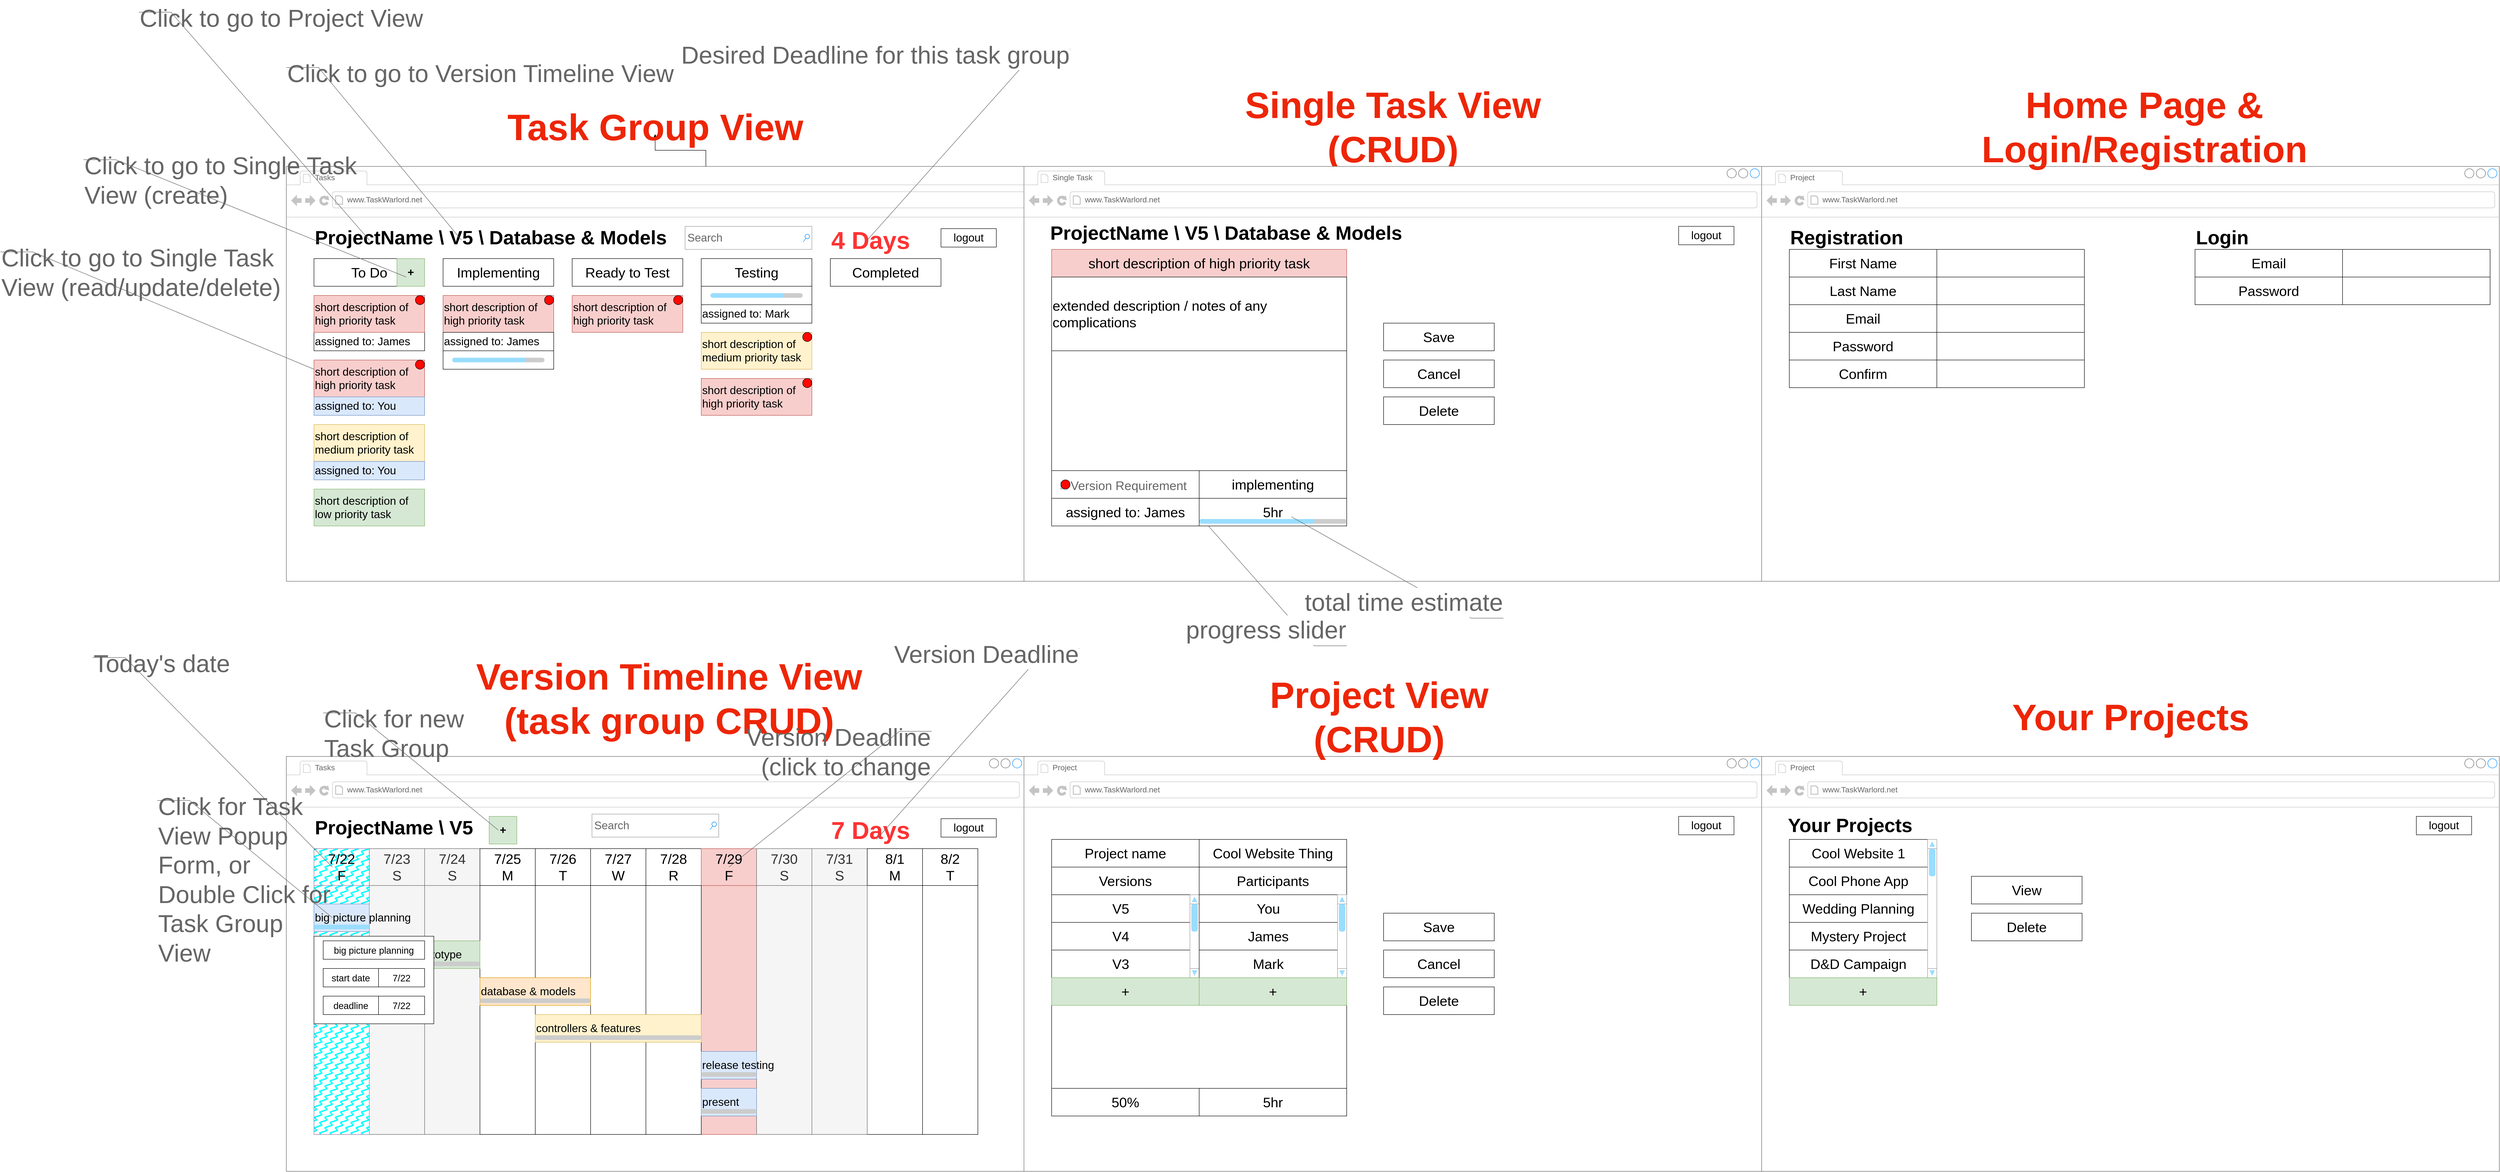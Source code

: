 <mxfile version="20.2.0" type="device"><diagram id="wavmTkFYndcAnMxG847a" name="Page-1"><mxGraphModel dx="5096" dy="1916" grid="1" gridSize="20" guides="1" tooltips="1" connect="1" arrows="1" fold="1" page="1" pageScale="1" pageWidth="1600" pageHeight="900" math="0" shadow="0"><root><mxCell id="0"/><mxCell id="1" parent="0"/><mxCell id="VGFbqGO6MDSqvkSnWhHm-145" value="" style="edgeStyle=orthogonalEdgeStyle;rounded=0;orthogonalLoop=1;jettySize=auto;html=1;fontSize=53;fontColor=#FF3333;" parent="1" source="VGFbqGO6MDSqvkSnWhHm-12" target="VGFbqGO6MDSqvkSnWhHm-28" edge="1"><mxGeometry relative="1" as="geometry"/></mxCell><mxCell id="VGFbqGO6MDSqvkSnWhHm-12" value="" style="strokeWidth=1;shadow=0;dashed=0;align=center;html=1;shape=mxgraph.mockup.containers.browserWindow;rSize=0;strokeColor=#666666;strokeColor2=#008cff;strokeColor3=#c4c4c4;mainText=,;recursiveResize=0;fontColor=#FF3333;" parent="1" vertex="1"><mxGeometry x="-1600" width="1820" height="900" as="geometry"/></mxCell><mxCell id="VGFbqGO6MDSqvkSnWhHm-13" value="Tasks" style="strokeWidth=1;shadow=0;dashed=0;align=center;html=1;shape=mxgraph.mockup.containers.anchor;fontSize=17;fontColor=#666666;align=left;" parent="VGFbqGO6MDSqvkSnWhHm-12" vertex="1"><mxGeometry x="60" y="12" width="110" height="26" as="geometry"/></mxCell><mxCell id="VGFbqGO6MDSqvkSnWhHm-14" value="www.TaskWarlord.net" style="strokeWidth=1;shadow=0;dashed=0;align=center;html=1;shape=mxgraph.mockup.containers.anchor;rSize=0;fontSize=17;fontColor=#666666;align=left;" parent="VGFbqGO6MDSqvkSnWhHm-12" vertex="1"><mxGeometry x="130" y="60" width="250" height="26" as="geometry"/></mxCell><mxCell id="VGFbqGO6MDSqvkSnWhHm-15" style="edgeStyle=orthogonalEdgeStyle;rounded=0;orthogonalLoop=1;jettySize=auto;html=1;exitX=0.5;exitY=1;exitDx=0;exitDy=0;" parent="VGFbqGO6MDSqvkSnWhHm-12" edge="1"><mxGeometry relative="1" as="geometry"><mxPoint x="660" y="260" as="sourcePoint"/><mxPoint x="660" y="260" as="targetPoint"/></mxGeometry></mxCell><mxCell id="VGFbqGO6MDSqvkSnWhHm-21" value="Completed" style="rounded=0;whiteSpace=wrap;html=1;fontSize=30;" parent="VGFbqGO6MDSqvkSnWhHm-12" vertex="1"><mxGeometry x="1180" y="200" width="240" height="60" as="geometry"/></mxCell><mxCell id="VGFbqGO6MDSqvkSnWhHm-22" value="Testing" style="rounded=0;whiteSpace=wrap;html=1;fontSize=30;" parent="VGFbqGO6MDSqvkSnWhHm-12" vertex="1"><mxGeometry x="900" y="200" width="240" height="60" as="geometry"/></mxCell><mxCell id="VGFbqGO6MDSqvkSnWhHm-23" value="Ready to Test" style="rounded=0;whiteSpace=wrap;html=1;fontSize=30;" parent="VGFbqGO6MDSqvkSnWhHm-12" vertex="1"><mxGeometry x="620" y="200" width="240" height="60" as="geometry"/></mxCell><mxCell id="VGFbqGO6MDSqvkSnWhHm-24" value="Implementing" style="rounded=0;whiteSpace=wrap;html=1;fontSize=30;" parent="VGFbqGO6MDSqvkSnWhHm-12" vertex="1"><mxGeometry x="340" y="200" width="240" height="60" as="geometry"/></mxCell><mxCell id="VGFbqGO6MDSqvkSnWhHm-25" value="To Do" style="rounded=0;whiteSpace=wrap;html=1;fontSize=30;" parent="VGFbqGO6MDSqvkSnWhHm-12" vertex="1"><mxGeometry x="60" y="200" width="240" height="60" as="geometry"/></mxCell><mxCell id="VGFbqGO6MDSqvkSnWhHm-26" value="ProjectName \ V5 \ Database &amp;amp; Models" style="text;html=1;strokeColor=none;fillColor=none;align=left;verticalAlign=middle;rounded=0;fontSize=42;fontStyle=1" parent="VGFbqGO6MDSqvkSnWhHm-12" vertex="1"><mxGeometry x="60" y="140" width="400" height="30" as="geometry"/></mxCell><mxCell id="VGFbqGO6MDSqvkSnWhHm-34" value="logout" style="rounded=0;whiteSpace=wrap;html=1;fontSize=24;fontColor=default;" parent="VGFbqGO6MDSqvkSnWhHm-12" vertex="1"><mxGeometry x="1420" y="135" width="120" height="40" as="geometry"/></mxCell><mxCell id="VGFbqGO6MDSqvkSnWhHm-32" value="assigned to: James" style="rounded=0;whiteSpace=wrap;html=1;fontSize=24;fontColor=default;align=left;" parent="VGFbqGO6MDSqvkSnWhHm-12" vertex="1"><mxGeometry x="60" y="360" width="240" height="40" as="geometry"/></mxCell><mxCell id="VGFbqGO6MDSqvkSnWhHm-39" value="short description of high priority task" style="rounded=0;whiteSpace=wrap;html=1;fontSize=24;align=left;fillColor=#f8cecc;strokeColor=#b85450;" parent="VGFbqGO6MDSqvkSnWhHm-12" vertex="1"><mxGeometry x="60" y="280" width="240" height="80" as="geometry"/></mxCell><mxCell id="VGFbqGO6MDSqvkSnWhHm-41" value="short description of high priority task" style="rounded=0;whiteSpace=wrap;html=1;fontSize=24;align=left;fillColor=#f8cecc;strokeColor=#b85450;" parent="VGFbqGO6MDSqvkSnWhHm-12" vertex="1"><mxGeometry x="60" y="420" width="240" height="80" as="geometry"/></mxCell><mxCell id="VGFbqGO6MDSqvkSnWhHm-42" value="assigned to: You" style="rounded=0;whiteSpace=wrap;html=1;fontSize=24;align=left;fillColor=#dae8fc;strokeColor=#6c8ebf;" parent="VGFbqGO6MDSqvkSnWhHm-12" vertex="1"><mxGeometry x="60" y="500" width="240" height="40" as="geometry"/></mxCell><mxCell id="VGFbqGO6MDSqvkSnWhHm-43" value="short description of medium priority task" style="rounded=0;whiteSpace=wrap;html=1;fontSize=24;align=left;fillColor=#fff2cc;strokeColor=#d6b656;" parent="VGFbqGO6MDSqvkSnWhHm-12" vertex="1"><mxGeometry x="60" y="560" width="240" height="80" as="geometry"/></mxCell><mxCell id="VGFbqGO6MDSqvkSnWhHm-44" value="assigned to: You" style="rounded=0;whiteSpace=wrap;html=1;fontSize=24;align=left;fillColor=#dae8fc;strokeColor=#6c8ebf;" parent="VGFbqGO6MDSqvkSnWhHm-12" vertex="1"><mxGeometry x="60" y="640" width="240" height="40" as="geometry"/></mxCell><mxCell id="VGFbqGO6MDSqvkSnWhHm-45" value="short description of low priority task" style="rounded=0;whiteSpace=wrap;html=1;fontSize=24;align=left;fillColor=#d5e8d4;strokeColor=#82b366;" parent="VGFbqGO6MDSqvkSnWhHm-12" vertex="1"><mxGeometry x="60" y="700" width="240" height="80" as="geometry"/></mxCell><mxCell id="VGFbqGO6MDSqvkSnWhHm-47" value="&lt;b&gt;+&lt;/b&gt;" style="whiteSpace=wrap;html=1;aspect=fixed;fontSize=24;fillColor=#d5e8d4;strokeColor=#82b366;" parent="VGFbqGO6MDSqvkSnWhHm-12" vertex="1"><mxGeometry x="240" y="200" width="60" height="60" as="geometry"/></mxCell><mxCell id="VGFbqGO6MDSqvkSnWhHm-52" value="4 Days" style="text;html=1;strokeColor=none;fillColor=none;align=left;verticalAlign=middle;rounded=0;fontSize=53;fontColor=#FF3333;fontStyle=1" parent="VGFbqGO6MDSqvkSnWhHm-12" vertex="1"><mxGeometry x="1180" y="145" width="180" height="30" as="geometry"/></mxCell><mxCell id="VGFbqGO6MDSqvkSnWhHm-56" value="short description of high priority task" style="rounded=0;whiteSpace=wrap;html=1;fontSize=24;align=left;fillColor=#f8cecc;strokeColor=#b85450;" parent="VGFbqGO6MDSqvkSnWhHm-12" vertex="1"><mxGeometry x="340" y="280" width="240" height="80" as="geometry"/></mxCell><mxCell id="VGFbqGO6MDSqvkSnWhHm-57" value="assigned to: James" style="rounded=0;whiteSpace=wrap;html=1;fontSize=24;fontColor=default;align=left;" parent="VGFbqGO6MDSqvkSnWhHm-12" vertex="1"><mxGeometry x="340" y="360" width="240" height="40" as="geometry"/></mxCell><mxCell id="VGFbqGO6MDSqvkSnWhHm-58" value="" style="rounded=0;whiteSpace=wrap;html=1;fontSize=24;fontColor=default;align=left;" parent="VGFbqGO6MDSqvkSnWhHm-12" vertex="1"><mxGeometry x="340" y="400" width="240" height="40" as="geometry"/></mxCell><mxCell id="VGFbqGO6MDSqvkSnWhHm-55" value="" style="verticalLabelPosition=bottom;shadow=0;dashed=0;align=center;html=1;verticalAlign=top;strokeWidth=1;shape=mxgraph.mockup.misc.progressBar;fillColor=#cccccc;strokeColor=none;fillColor2=#99ddff;barPos=80;labelBackgroundColor=#ffffff;fontSize=53;fontColor=#FF3333;" parent="VGFbqGO6MDSqvkSnWhHm-12" vertex="1"><mxGeometry x="360" y="410" width="200" height="20" as="geometry"/></mxCell><mxCell id="VGFbqGO6MDSqvkSnWhHm-59" value="Search" style="strokeWidth=1;shadow=0;dashed=0;align=center;html=1;shape=mxgraph.mockup.forms.searchBox;strokeColor=#999999;mainText=;strokeColor2=#008cff;fontColor=#666666;fontSize=24;align=left;spacingLeft=3;labelBackgroundColor=#ffffff;" parent="VGFbqGO6MDSqvkSnWhHm-12" vertex="1"><mxGeometry x="865" y="130" width="275" height="50" as="geometry"/></mxCell><mxCell id="VGFbqGO6MDSqvkSnWhHm-74" value="" style="rounded=0;whiteSpace=wrap;html=1;fontSize=24;fontColor=default;align=left;" parent="VGFbqGO6MDSqvkSnWhHm-12" vertex="1"><mxGeometry x="900" y="260" width="240" height="40" as="geometry"/></mxCell><mxCell id="VGFbqGO6MDSqvkSnWhHm-75" value="" style="verticalLabelPosition=bottom;shadow=0;dashed=0;align=center;html=1;verticalAlign=top;strokeWidth=1;shape=mxgraph.mockup.misc.progressBar;fillColor=#cccccc;strokeColor=none;fillColor2=#99ddff;barPos=80;labelBackgroundColor=#ffffff;fontSize=53;fontColor=#FF3333;" parent="VGFbqGO6MDSqvkSnWhHm-12" vertex="1"><mxGeometry x="920" y="270" width="200" height="20" as="geometry"/></mxCell><mxCell id="VGFbqGO6MDSqvkSnWhHm-76" value="short description of medium priority task" style="rounded=0;whiteSpace=wrap;html=1;fontSize=24;align=left;fillColor=#fff2cc;strokeColor=#d6b656;" parent="VGFbqGO6MDSqvkSnWhHm-12" vertex="1"><mxGeometry x="900" y="360" width="240" height="80" as="geometry"/></mxCell><mxCell id="VGFbqGO6MDSqvkSnWhHm-77" value="assigned to: Mark" style="rounded=0;whiteSpace=wrap;html=1;fontSize=24;fontColor=default;align=left;" parent="VGFbqGO6MDSqvkSnWhHm-12" vertex="1"><mxGeometry x="900" y="300" width="240" height="40" as="geometry"/></mxCell><mxCell id="VGFbqGO6MDSqvkSnWhHm-79" value="short description of high priority task" style="rounded=0;whiteSpace=wrap;html=1;fontSize=24;align=left;fillColor=#f8cecc;strokeColor=#b85450;" parent="VGFbqGO6MDSqvkSnWhHm-12" vertex="1"><mxGeometry x="900" y="460" width="240" height="80" as="geometry"/></mxCell><mxCell id="VGFbqGO6MDSqvkSnWhHm-80" value="short description of high priority task" style="rounded=0;whiteSpace=wrap;html=1;fontSize=24;align=left;fillColor=#f8cecc;strokeColor=#b85450;" parent="VGFbqGO6MDSqvkSnWhHm-12" vertex="1"><mxGeometry x="620" y="280" width="240" height="80" as="geometry"/></mxCell><mxCell id="UTSbtDiQvTr6d9QNt6tg-58" value="" style="ellipse;whiteSpace=wrap;html=1;aspect=fixed;fillStyle=auto;fontSize=27;fontColor=#000000;strokeWidth=1;fillColor=#FF0800;" vertex="1" parent="VGFbqGO6MDSqvkSnWhHm-12"><mxGeometry x="280" y="280" width="20" height="20" as="geometry"/></mxCell><mxCell id="UTSbtDiQvTr6d9QNt6tg-59" value="" style="ellipse;whiteSpace=wrap;html=1;aspect=fixed;fillStyle=auto;fontSize=27;fontColor=#000000;strokeWidth=1;fillColor=#FF0800;" vertex="1" parent="VGFbqGO6MDSqvkSnWhHm-12"><mxGeometry x="280" y="420" width="20" height="20" as="geometry"/></mxCell><mxCell id="UTSbtDiQvTr6d9QNt6tg-60" value="" style="ellipse;whiteSpace=wrap;html=1;aspect=fixed;fillStyle=auto;fontSize=27;fontColor=#000000;strokeWidth=1;fillColor=#FF0800;" vertex="1" parent="VGFbqGO6MDSqvkSnWhHm-12"><mxGeometry x="560" y="280" width="20" height="20" as="geometry"/></mxCell><mxCell id="UTSbtDiQvTr6d9QNt6tg-61" value="" style="ellipse;whiteSpace=wrap;html=1;aspect=fixed;fillStyle=auto;fontSize=27;fontColor=#000000;strokeWidth=1;fillColor=#FF0800;" vertex="1" parent="VGFbqGO6MDSqvkSnWhHm-12"><mxGeometry x="840" y="280" width="20" height="20" as="geometry"/></mxCell><mxCell id="UTSbtDiQvTr6d9QNt6tg-62" value="" style="ellipse;whiteSpace=wrap;html=1;aspect=fixed;fillStyle=auto;fontSize=27;fontColor=#000000;strokeWidth=1;fillColor=#FF0800;" vertex="1" parent="VGFbqGO6MDSqvkSnWhHm-12"><mxGeometry x="1120" y="360" width="20" height="20" as="geometry"/></mxCell><mxCell id="UTSbtDiQvTr6d9QNt6tg-63" value="" style="ellipse;whiteSpace=wrap;html=1;aspect=fixed;fillStyle=auto;fontSize=27;fontColor=#000000;strokeWidth=1;fillColor=#FF0800;" vertex="1" parent="VGFbqGO6MDSqvkSnWhHm-12"><mxGeometry x="1120" y="460" width="20" height="20" as="geometry"/></mxCell><mxCell id="VGFbqGO6MDSqvkSnWhHm-28" value="Task Group View" style="text;html=1;strokeColor=none;fillColor=none;align=center;verticalAlign=middle;rounded=0;fontSize=80;fontColor=#ED2607;fontStyle=1" parent="1" vertex="1"><mxGeometry x="-830" y="-100" width="60" height="30" as="geometry"/></mxCell><mxCell id="VGFbqGO6MDSqvkSnWhHm-33" value="Single Task View&lt;br&gt;(CRUD)" style="text;html=1;strokeColor=none;fillColor=none;align=center;verticalAlign=middle;rounded=0;fontSize=80;fontColor=#ED2607;fontStyle=1" parent="1" vertex="1"><mxGeometry x="770" y="-100" width="60" height="30" as="geometry"/></mxCell><mxCell id="VGFbqGO6MDSqvkSnWhHm-48" value="Click to go to Project View" style="strokeWidth=1;shadow=0;dashed=0;align=center;html=1;shape=mxgraph.mockup.text.callout;linkText=;textSize=17;textColor=#666666;callDir=NW;callStyle=line;fontSize=53;fontColor=#666666;align=left;verticalAlign=top;strokeColor=#666666;" parent="1" vertex="1"><mxGeometry x="-1920" y="-360" width="500" height="520" as="geometry"/></mxCell><mxCell id="VGFbqGO6MDSqvkSnWhHm-49" value="Click to go to Version Timeline View" style="strokeWidth=1;shadow=0;dashed=0;align=center;html=1;shape=mxgraph.mockup.text.callout;linkText=;textSize=17;textColor=#666666;callDir=NW;callStyle=line;fontSize=53;fontColor=#666666;align=left;verticalAlign=top;strokeColor=#666666;" parent="1" vertex="1"><mxGeometry x="-1600" y="-240" width="380" height="400" as="geometry"/></mxCell><mxCell id="VGFbqGO6MDSqvkSnWhHm-51" value="Click to go to Single Task View (create)" style="strokeWidth=1;shadow=0;dashed=0;align=center;html=1;shape=mxgraph.mockup.text.callout;linkText=;textSize=17;textColor=#666666;callDir=NW;callStyle=line;fontSize=53;fontColor=#666666;align=left;verticalAlign=top;strokeColor=#666666;whiteSpace=wrap;" parent="1" vertex="1"><mxGeometry x="-2040" y="-40" width="700" height="280" as="geometry"/></mxCell><mxCell id="VGFbqGO6MDSqvkSnWhHm-54" value="Desired Deadline for this task group" style="strokeWidth=1;shadow=0;dashed=0;align=center;html=1;shape=mxgraph.mockup.text.callout;linkText=;textSize=17;textColor=#666666;callDir=NE;callStyle=line;fontSize=53;fontColor=#666666;align=right;verticalAlign=top;strokeColor=#666666;labelBackgroundColor=#ffffff;" parent="1" vertex="1"><mxGeometry x="-340" y="-280" width="440" height="440" as="geometry"/></mxCell><mxCell id="VGFbqGO6MDSqvkSnWhHm-60" value="" style="strokeWidth=1;shadow=0;dashed=0;align=center;html=1;shape=mxgraph.mockup.containers.browserWindow;rSize=0;strokeColor=#666666;strokeColor2=#008cff;strokeColor3=#c4c4c4;mainText=,;recursiveResize=0;labelBackgroundColor=#ffffff;fontSize=24;fontColor=#FF3333;" parent="1" vertex="1"><mxGeometry width="1600" height="900" as="geometry"/></mxCell><mxCell id="VGFbqGO6MDSqvkSnWhHm-61" value="Single Task" style="strokeWidth=1;shadow=0;dashed=0;align=center;html=1;shape=mxgraph.mockup.containers.anchor;fontSize=17;fontColor=#666666;align=left;labelBackgroundColor=#ffffff;" parent="VGFbqGO6MDSqvkSnWhHm-60" vertex="1"><mxGeometry x="60" y="12" width="110" height="26" as="geometry"/></mxCell><mxCell id="VGFbqGO6MDSqvkSnWhHm-62" value="www.TaskWarlord.net" style="strokeWidth=1;shadow=0;dashed=0;align=center;html=1;shape=mxgraph.mockup.containers.anchor;rSize=0;fontSize=17;fontColor=#666666;align=left;labelBackgroundColor=#ffffff;" parent="VGFbqGO6MDSqvkSnWhHm-60" vertex="1"><mxGeometry x="130" y="60" width="250" height="26" as="geometry"/></mxCell><mxCell id="VGFbqGO6MDSqvkSnWhHm-63" value="" style="rounded=0;whiteSpace=wrap;html=1;fontSize=30;" parent="VGFbqGO6MDSqvkSnWhHm-60" vertex="1"><mxGeometry x="60" y="180" width="640" height="600" as="geometry"/></mxCell><mxCell id="VGFbqGO6MDSqvkSnWhHm-64" value="short description of high priority task" style="rounded=0;whiteSpace=wrap;html=1;fontSize=30;fillColor=#f8cecc;strokeColor=#b85450;" parent="VGFbqGO6MDSqvkSnWhHm-60" vertex="1"><mxGeometry x="60" y="180" width="640" height="60" as="geometry"/></mxCell><mxCell id="VGFbqGO6MDSqvkSnWhHm-65" value="extended description / notes of any complications" style="rounded=0;whiteSpace=wrap;html=1;fontSize=30;align=left;" parent="VGFbqGO6MDSqvkSnWhHm-60" vertex="1"><mxGeometry x="60" y="240" width="640" height="160" as="geometry"/></mxCell><mxCell id="VGFbqGO6MDSqvkSnWhHm-67" value="5hr" style="rounded=0;whiteSpace=wrap;html=1;fontSize=30;" parent="VGFbqGO6MDSqvkSnWhHm-60" vertex="1"><mxGeometry x="380" y="720" width="320" height="60" as="geometry"/></mxCell><mxCell id="VGFbqGO6MDSqvkSnWhHm-69" value="Save" style="rounded=0;whiteSpace=wrap;html=1;fontSize=30;" parent="VGFbqGO6MDSqvkSnWhHm-60" vertex="1"><mxGeometry x="780" y="340" width="240" height="60" as="geometry"/></mxCell><mxCell id="VGFbqGO6MDSqvkSnWhHm-70" value="Cancel" style="rounded=0;whiteSpace=wrap;html=1;fontSize=30;" parent="VGFbqGO6MDSqvkSnWhHm-60" vertex="1"><mxGeometry x="780" y="420" width="240" height="60" as="geometry"/></mxCell><mxCell id="VGFbqGO6MDSqvkSnWhHm-81" value="logout" style="rounded=0;whiteSpace=wrap;html=1;fontSize=24;fontColor=default;" parent="VGFbqGO6MDSqvkSnWhHm-60" vertex="1"><mxGeometry x="1420" y="130" width="120" height="40" as="geometry"/></mxCell><mxCell id="VGFbqGO6MDSqvkSnWhHm-96" value="" style="verticalLabelPosition=bottom;shadow=0;dashed=0;align=center;html=1;verticalAlign=top;strokeWidth=1;shape=mxgraph.mockup.misc.progressBar;fillColor=#cccccc;strokeColor=none;fillColor2=#99ddff;barPos=78.333;labelBackgroundColor=#ffffff;fontSize=53;fontColor=#FF3333;" parent="VGFbqGO6MDSqvkSnWhHm-60" vertex="1"><mxGeometry x="380" y="740" width="320" height="60" as="geometry"/></mxCell><mxCell id="VGFbqGO6MDSqvkSnWhHm-105" value="Delete" style="rounded=0;whiteSpace=wrap;html=1;fontSize=30;" parent="VGFbqGO6MDSqvkSnWhHm-60" vertex="1"><mxGeometry x="780" y="500" width="240" height="60" as="geometry"/></mxCell><mxCell id="UTSbtDiQvTr6d9QNt6tg-41" value="assigned to: James" style="rounded=0;whiteSpace=wrap;html=1;fontSize=30;" vertex="1" parent="VGFbqGO6MDSqvkSnWhHm-60"><mxGeometry x="60" y="720" width="320" height="60" as="geometry"/></mxCell><mxCell id="UTSbtDiQvTr6d9QNt6tg-50" value="ProjectName \ V5 \ Database &amp;amp; Models" style="text;html=1;strokeColor=none;fillColor=none;align=left;verticalAlign=middle;rounded=0;fontSize=42;fontStyle=1" vertex="1" parent="VGFbqGO6MDSqvkSnWhHm-60"><mxGeometry x="55" y="130" width="400" height="30" as="geometry"/></mxCell><mxCell id="UTSbtDiQvTr6d9QNt6tg-56" value="" style="rounded=0;whiteSpace=wrap;html=1;fontSize=30;" vertex="1" parent="VGFbqGO6MDSqvkSnWhHm-60"><mxGeometry x="60" y="660" width="320" height="60" as="geometry"/></mxCell><mxCell id="UTSbtDiQvTr6d9QNt6tg-57" value="Version Requirement" style="strokeWidth=1;shadow=0;dashed=0;align=center;html=1;shape=mxgraph.mockup.forms.rrect;rSize=0;fillColor=#eeeeee;strokeColor=#999999;gradientColor=#cccccc;align=left;spacingLeft=4;fontSize=27;fontColor=#666666;labelPosition=right;fillStyle=zigzag-line;" vertex="1" parent="VGFbqGO6MDSqvkSnWhHm-60"><mxGeometry x="80" y="685" width="15" height="15" as="geometry"/></mxCell><mxCell id="UTSbtDiQvTr6d9QNt6tg-64" value="" style="ellipse;whiteSpace=wrap;html=1;aspect=fixed;fillStyle=auto;fontSize=27;fontColor=#000000;strokeWidth=1;fillColor=#FF0800;" vertex="1" parent="VGFbqGO6MDSqvkSnWhHm-60"><mxGeometry x="80" y="680" width="20" height="20" as="geometry"/></mxCell><mxCell id="UTSbtDiQvTr6d9QNt6tg-169" value="implementing" style="rounded=0;whiteSpace=wrap;html=1;fontSize=30;" vertex="1" parent="VGFbqGO6MDSqvkSnWhHm-60"><mxGeometry x="380" y="660" width="320" height="60" as="geometry"/></mxCell><mxCell id="VGFbqGO6MDSqvkSnWhHm-71" value="progress slider" style="strokeWidth=1;shadow=0;dashed=0;align=center;html=1;shape=mxgraph.mockup.text.callout;linkText=;textSize=17;textColor=#666666;callDir=SE;callStyle=line;fontSize=53;fontColor=#666666;align=right;verticalAlign=bottom;strokeColor=#666666;labelBackgroundColor=#ffffff;" parent="1" vertex="1"><mxGeometry x="400" y="780" width="300" height="260" as="geometry"/></mxCell><mxCell id="VGFbqGO6MDSqvkSnWhHm-73" value="total time estimate" style="strokeWidth=1;shadow=0;dashed=0;align=center;html=1;shape=mxgraph.mockup.text.callout;linkText=;textSize=17;textColor=#666666;callDir=SE;callStyle=line;fontSize=53;fontColor=#666666;align=right;verticalAlign=bottom;strokeColor=#666666;labelBackgroundColor=#ffffff;" parent="1" vertex="1"><mxGeometry x="580" y="760" width="460" height="220" as="geometry"/></mxCell><mxCell id="VGFbqGO6MDSqvkSnWhHm-82" value="V" style="strokeWidth=1;shadow=0;dashed=0;align=center;html=1;shape=mxgraph.mockup.containers.browserWindow;rSize=0;strokeColor=#666666;strokeColor2=#008cff;strokeColor3=#c4c4c4;mainText=,;recursiveResize=0;labelBackgroundColor=#ffffff;fontSize=24;fontColor=#FF3333;" parent="1" vertex="1"><mxGeometry y="1280" width="1600" height="900" as="geometry"/></mxCell><mxCell id="VGFbqGO6MDSqvkSnWhHm-83" value="Project" style="strokeWidth=1;shadow=0;dashed=0;align=center;html=1;shape=mxgraph.mockup.containers.anchor;fontSize=17;fontColor=#666666;align=left;labelBackgroundColor=#ffffff;" parent="VGFbqGO6MDSqvkSnWhHm-82" vertex="1"><mxGeometry x="60" y="12" width="110" height="26" as="geometry"/></mxCell><mxCell id="VGFbqGO6MDSqvkSnWhHm-84" value="www.TaskWarlord.net" style="strokeWidth=1;shadow=0;dashed=0;align=center;html=1;shape=mxgraph.mockup.containers.anchor;rSize=0;fontSize=17;fontColor=#666666;align=left;labelBackgroundColor=#ffffff;" parent="VGFbqGO6MDSqvkSnWhHm-82" vertex="1"><mxGeometry x="130" y="60" width="250" height="26" as="geometry"/></mxCell><mxCell id="VGFbqGO6MDSqvkSnWhHm-85" value="" style="rounded=0;whiteSpace=wrap;html=1;fontSize=30;" parent="VGFbqGO6MDSqvkSnWhHm-82" vertex="1"><mxGeometry x="60" y="180" width="640" height="600" as="geometry"/></mxCell><mxCell id="VGFbqGO6MDSqvkSnWhHm-88" value="50%" style="rounded=0;whiteSpace=wrap;html=1;fontSize=30;" parent="VGFbqGO6MDSqvkSnWhHm-82" vertex="1"><mxGeometry x="60" y="720" width="320" height="60" as="geometry"/></mxCell><mxCell id="VGFbqGO6MDSqvkSnWhHm-89" value="5hr" style="rounded=0;whiteSpace=wrap;html=1;fontSize=30;" parent="VGFbqGO6MDSqvkSnWhHm-82" vertex="1"><mxGeometry x="380" y="720" width="320" height="60" as="geometry"/></mxCell><mxCell id="VGFbqGO6MDSqvkSnWhHm-91" value="Save" style="rounded=0;whiteSpace=wrap;html=1;fontSize=30;" parent="VGFbqGO6MDSqvkSnWhHm-82" vertex="1"><mxGeometry x="780" y="340" width="240" height="60" as="geometry"/></mxCell><mxCell id="VGFbqGO6MDSqvkSnWhHm-92" value="Cancel" style="rounded=0;whiteSpace=wrap;html=1;fontSize=30;" parent="VGFbqGO6MDSqvkSnWhHm-82" vertex="1"><mxGeometry x="780" y="420" width="240" height="60" as="geometry"/></mxCell><mxCell id="VGFbqGO6MDSqvkSnWhHm-94" value="logout" style="rounded=0;whiteSpace=wrap;html=1;fontSize=24;fontColor=default;" parent="VGFbqGO6MDSqvkSnWhHm-82" vertex="1"><mxGeometry x="1420" y="130" width="120" height="40" as="geometry"/></mxCell><mxCell id="VGFbqGO6MDSqvkSnWhHm-97" value="Project name" style="rounded=0;whiteSpace=wrap;html=1;fontSize=30;" parent="VGFbqGO6MDSqvkSnWhHm-82" vertex="1"><mxGeometry x="60" y="180" width="320" height="60" as="geometry"/></mxCell><mxCell id="VGFbqGO6MDSqvkSnWhHm-98" value="Cool Website Thing" style="rounded=0;whiteSpace=wrap;html=1;fontSize=30;" parent="VGFbqGO6MDSqvkSnWhHm-82" vertex="1"><mxGeometry x="380" y="180" width="320" height="60" as="geometry"/></mxCell><mxCell id="VGFbqGO6MDSqvkSnWhHm-99" value="Versions" style="rounded=0;whiteSpace=wrap;html=1;fontSize=30;" parent="VGFbqGO6MDSqvkSnWhHm-82" vertex="1"><mxGeometry x="60" y="240" width="320" height="60" as="geometry"/></mxCell><mxCell id="VGFbqGO6MDSqvkSnWhHm-104" value="Participants" style="rounded=0;whiteSpace=wrap;html=1;fontSize=30;" parent="VGFbqGO6MDSqvkSnWhHm-82" vertex="1"><mxGeometry x="380" y="240" width="320" height="60" as="geometry"/></mxCell><mxCell id="VGFbqGO6MDSqvkSnWhHm-106" value="Delete" style="rounded=0;whiteSpace=wrap;html=1;fontSize=30;" parent="VGFbqGO6MDSqvkSnWhHm-82" vertex="1"><mxGeometry x="780" y="500" width="240" height="60" as="geometry"/></mxCell><mxCell id="VGFbqGO6MDSqvkSnWhHm-107" value="V5" style="rounded=0;whiteSpace=wrap;html=1;fontSize=30;" parent="VGFbqGO6MDSqvkSnWhHm-82" vertex="1"><mxGeometry x="60" y="300" width="300" height="60" as="geometry"/></mxCell><mxCell id="VGFbqGO6MDSqvkSnWhHm-109" value="V4" style="rounded=0;whiteSpace=wrap;html=1;fontSize=30;" parent="VGFbqGO6MDSqvkSnWhHm-82" vertex="1"><mxGeometry x="60" y="360" width="300" height="60" as="geometry"/></mxCell><mxCell id="VGFbqGO6MDSqvkSnWhHm-110" value="V3" style="rounded=0;whiteSpace=wrap;html=1;fontSize=30;" parent="VGFbqGO6MDSqvkSnWhHm-82" vertex="1"><mxGeometry x="60" y="420" width="300" height="60" as="geometry"/></mxCell><mxCell id="VGFbqGO6MDSqvkSnWhHm-112" value="" style="verticalLabelPosition=bottom;shadow=0;dashed=0;align=center;html=1;verticalAlign=top;strokeWidth=1;shape=mxgraph.mockup.navigation.scrollBar;strokeColor=#999999;barPos=100;fillColor2=#99ddff;strokeColor2=none;direction=north;labelBackgroundColor=#ffffff;fontSize=53;fontColor=#FF3333;" parent="VGFbqGO6MDSqvkSnWhHm-82" vertex="1"><mxGeometry x="360" y="300" width="20" height="180" as="geometry"/></mxCell><mxCell id="UTSbtDiQvTr6d9QNt6tg-46" value="You" style="rounded=0;whiteSpace=wrap;html=1;fontSize=30;" vertex="1" parent="VGFbqGO6MDSqvkSnWhHm-82"><mxGeometry x="380" y="300" width="300" height="60" as="geometry"/></mxCell><mxCell id="UTSbtDiQvTr6d9QNt6tg-47" value="James" style="rounded=0;whiteSpace=wrap;html=1;fontSize=30;" vertex="1" parent="VGFbqGO6MDSqvkSnWhHm-82"><mxGeometry x="380" y="360" width="300" height="60" as="geometry"/></mxCell><mxCell id="UTSbtDiQvTr6d9QNt6tg-48" value="Mark" style="rounded=0;whiteSpace=wrap;html=1;fontSize=30;" vertex="1" parent="VGFbqGO6MDSqvkSnWhHm-82"><mxGeometry x="380" y="420" width="300" height="60" as="geometry"/></mxCell><mxCell id="UTSbtDiQvTr6d9QNt6tg-49" value="" style="verticalLabelPosition=bottom;shadow=0;dashed=0;align=center;html=1;verticalAlign=top;strokeWidth=1;shape=mxgraph.mockup.navigation.scrollBar;strokeColor=#999999;barPos=100;fillColor2=#99ddff;strokeColor2=none;direction=north;labelBackgroundColor=#ffffff;fontSize=53;fontColor=#FF3333;" vertex="1" parent="VGFbqGO6MDSqvkSnWhHm-82"><mxGeometry x="680" y="300" width="20" height="180" as="geometry"/></mxCell><mxCell id="UTSbtDiQvTr6d9QNt6tg-53" value="+" style="rounded=0;whiteSpace=wrap;html=1;fontSize=30;fillColor=#d5e8d4;strokeColor=#82b366;" vertex="1" parent="VGFbqGO6MDSqvkSnWhHm-82"><mxGeometry x="60" y="480" width="320" height="60" as="geometry"/></mxCell><mxCell id="UTSbtDiQvTr6d9QNt6tg-55" value="+" style="rounded=0;whiteSpace=wrap;html=1;fontSize=30;fillColor=#d5e8d4;strokeColor=#82b366;" vertex="1" parent="VGFbqGO6MDSqvkSnWhHm-82"><mxGeometry x="380" y="480" width="320" height="60" as="geometry"/></mxCell><mxCell id="VGFbqGO6MDSqvkSnWhHm-95" value="Project View&lt;br&gt;(CRUD)" style="text;html=1;strokeColor=none;fillColor=none;align=center;verticalAlign=middle;rounded=0;fontSize=80;fontColor=#ED2607;fontStyle=1" parent="1" vertex="1"><mxGeometry x="740" y="1180" width="60" height="30" as="geometry"/></mxCell><mxCell id="VGFbqGO6MDSqvkSnWhHm-113" value="" style="strokeWidth=1;shadow=0;dashed=0;align=center;html=1;shape=mxgraph.mockup.containers.browserWindow;rSize=0;strokeColor=#666666;strokeColor2=#008cff;strokeColor3=#c4c4c4;mainText=,;recursiveResize=0;fontColor=#FF3333;" parent="1" vertex="1"><mxGeometry x="-1600" y="1280" width="1600" height="900" as="geometry"/></mxCell><mxCell id="UTSbtDiQvTr6d9QNt6tg-16" value="" style="rounded=0;whiteSpace=wrap;html=1;fillStyle=auto;strokeWidth=1;fillColor=#f5f5f5;fontColor=#333333;strokeColor=#666666;" vertex="1" parent="VGFbqGO6MDSqvkSnWhHm-113"><mxGeometry x="180" y="280" width="120" height="540" as="geometry"/></mxCell><mxCell id="UTSbtDiQvTr6d9QNt6tg-13" value="" style="rounded=0;whiteSpace=wrap;html=1;fillStyle=zigzag-line;strokeWidth=1;fillColor=#00FFFF;strokeColor=#9673a6;fontColor=#000000;" vertex="1" parent="VGFbqGO6MDSqvkSnWhHm-113"><mxGeometry x="60" y="280" width="120" height="540" as="geometry"/></mxCell><mxCell id="VGFbqGO6MDSqvkSnWhHm-114" value="Tasks" style="strokeWidth=1;shadow=0;dashed=0;align=center;html=1;shape=mxgraph.mockup.containers.anchor;fontSize=17;fontColor=#666666;align=left;" parent="VGFbqGO6MDSqvkSnWhHm-113" vertex="1"><mxGeometry x="60" y="12" width="110" height="26" as="geometry"/></mxCell><mxCell id="VGFbqGO6MDSqvkSnWhHm-115" value="www.TaskWarlord.net" style="strokeWidth=1;shadow=0;dashed=0;align=center;html=1;shape=mxgraph.mockup.containers.anchor;rSize=0;fontSize=17;fontColor=#666666;align=left;" parent="VGFbqGO6MDSqvkSnWhHm-113" vertex="1"><mxGeometry x="130" y="60" width="250" height="26" as="geometry"/></mxCell><mxCell id="VGFbqGO6MDSqvkSnWhHm-116" style="edgeStyle=orthogonalEdgeStyle;rounded=0;orthogonalLoop=1;jettySize=auto;html=1;exitX=0.5;exitY=1;exitDx=0;exitDy=0;" parent="VGFbqGO6MDSqvkSnWhHm-113" edge="1"><mxGeometry relative="1" as="geometry"><mxPoint x="660" y="260" as="sourcePoint"/><mxPoint x="660" y="260" as="targetPoint"/></mxGeometry></mxCell><mxCell id="VGFbqGO6MDSqvkSnWhHm-121" value="7/22&lt;br&gt;F" style="rounded=0;whiteSpace=wrap;html=1;fontSize=30;fillColor=#00FFFF;strokeColor=#9673a6;fontColor=#000000;fillStyle=zigzag-line;" parent="VGFbqGO6MDSqvkSnWhHm-113" vertex="1"><mxGeometry x="60" y="200" width="120" height="80" as="geometry"/></mxCell><mxCell id="VGFbqGO6MDSqvkSnWhHm-122" value="ProjectName \ V5" style="text;html=1;strokeColor=none;fillColor=none;align=left;verticalAlign=middle;whiteSpace=wrap;rounded=0;fontSize=42;fontStyle=1" parent="VGFbqGO6MDSqvkSnWhHm-113" vertex="1"><mxGeometry x="60" y="140" width="400" height="30" as="geometry"/></mxCell><mxCell id="VGFbqGO6MDSqvkSnWhHm-123" value="logout" style="rounded=0;whiteSpace=wrap;html=1;fontSize=24;fontColor=default;" parent="VGFbqGO6MDSqvkSnWhHm-113" vertex="1"><mxGeometry x="1420" y="135" width="120" height="40" as="geometry"/></mxCell><mxCell id="VGFbqGO6MDSqvkSnWhHm-132" value="7 Days" style="text;html=1;strokeColor=none;fillColor=none;align=left;verticalAlign=middle;rounded=0;fontSize=53;fontColor=#FF3333;fontStyle=1" parent="VGFbqGO6MDSqvkSnWhHm-113" vertex="1"><mxGeometry x="1180" y="145" width="180" height="30" as="geometry"/></mxCell><mxCell id="VGFbqGO6MDSqvkSnWhHm-137" value="Search" style="strokeWidth=1;shadow=0;dashed=0;align=center;html=1;shape=mxgraph.mockup.forms.searchBox;strokeColor=#999999;mainText=;strokeColor2=#008cff;fontColor=#666666;fontSize=24;align=left;spacingLeft=3;labelBackgroundColor=#ffffff;" parent="VGFbqGO6MDSqvkSnWhHm-113" vertex="1"><mxGeometry x="663" y="125" width="275" height="50" as="geometry"/></mxCell><mxCell id="UTSbtDiQvTr6d9QNt6tg-2" value="7/23&lt;br&gt;S" style="rounded=0;whiteSpace=wrap;html=1;fontSize=30;fillColor=#f5f5f5;fontColor=#333333;strokeColor=#666666;" vertex="1" parent="VGFbqGO6MDSqvkSnWhHm-113"><mxGeometry x="180" y="200" width="120" height="80" as="geometry"/></mxCell><mxCell id="UTSbtDiQvTr6d9QNt6tg-3" value="7/24&lt;br&gt;S" style="rounded=0;whiteSpace=wrap;html=1;fontSize=30;fillColor=#f5f5f5;fontColor=#333333;strokeColor=#666666;" vertex="1" parent="VGFbqGO6MDSqvkSnWhHm-113"><mxGeometry x="300" y="200" width="120" height="80" as="geometry"/></mxCell><mxCell id="UTSbtDiQvTr6d9QNt6tg-4" value="7/25&lt;br&gt;M" style="rounded=0;whiteSpace=wrap;html=1;fontSize=30;" vertex="1" parent="VGFbqGO6MDSqvkSnWhHm-113"><mxGeometry x="420" y="200" width="120" height="80" as="geometry"/></mxCell><mxCell id="UTSbtDiQvTr6d9QNt6tg-5" value="7/26&lt;br&gt;T" style="rounded=0;whiteSpace=wrap;html=1;fontSize=30;" vertex="1" parent="VGFbqGO6MDSqvkSnWhHm-113"><mxGeometry x="540" y="200" width="120" height="80" as="geometry"/></mxCell><mxCell id="UTSbtDiQvTr6d9QNt6tg-6" value="7/27&lt;br&gt;W" style="rounded=0;whiteSpace=wrap;html=1;fontSize=30;" vertex="1" parent="VGFbqGO6MDSqvkSnWhHm-113"><mxGeometry x="660" y="200" width="120" height="80" as="geometry"/></mxCell><mxCell id="UTSbtDiQvTr6d9QNt6tg-7" value="7/28&lt;br&gt;R" style="rounded=0;whiteSpace=wrap;html=1;fontSize=30;" vertex="1" parent="VGFbqGO6MDSqvkSnWhHm-113"><mxGeometry x="780" y="200" width="120" height="80" as="geometry"/></mxCell><mxCell id="UTSbtDiQvTr6d9QNt6tg-8" value="7/29&lt;br&gt;F" style="rounded=0;whiteSpace=wrap;html=1;fontSize=30;fillColor=#f8cecc;strokeColor=#b85450;" vertex="1" parent="VGFbqGO6MDSqvkSnWhHm-113"><mxGeometry x="900" y="200" width="120" height="80" as="geometry"/></mxCell><mxCell id="UTSbtDiQvTr6d9QNt6tg-9" value="7/30&lt;br&gt;S" style="rounded=0;whiteSpace=wrap;html=1;fontSize=30;fillColor=#f5f5f5;fontColor=#333333;strokeColor=#666666;" vertex="1" parent="VGFbqGO6MDSqvkSnWhHm-113"><mxGeometry x="1020" y="200" width="120" height="80" as="geometry"/></mxCell><mxCell id="UTSbtDiQvTr6d9QNt6tg-10" value="7/31&lt;br&gt;S" style="rounded=0;whiteSpace=wrap;html=1;fontSize=30;fillColor=#f5f5f5;fontColor=#333333;strokeColor=#666666;" vertex="1" parent="VGFbqGO6MDSqvkSnWhHm-113"><mxGeometry x="1140" y="200" width="120" height="80" as="geometry"/></mxCell><mxCell id="UTSbtDiQvTr6d9QNt6tg-11" value="8/1&lt;br&gt;M" style="rounded=0;whiteSpace=wrap;html=1;fontSize=30;" vertex="1" parent="VGFbqGO6MDSqvkSnWhHm-113"><mxGeometry x="1260" y="200" width="120" height="80" as="geometry"/></mxCell><mxCell id="UTSbtDiQvTr6d9QNt6tg-12" value="8/2&lt;br&gt;T" style="rounded=0;whiteSpace=wrap;html=1;fontSize=30;" vertex="1" parent="VGFbqGO6MDSqvkSnWhHm-113"><mxGeometry x="1380" y="200" width="120" height="80" as="geometry"/></mxCell><mxCell id="UTSbtDiQvTr6d9QNt6tg-15" value="" style="rounded=0;whiteSpace=wrap;html=1;fillStyle=auto;strokeWidth=1;" vertex="1" parent="VGFbqGO6MDSqvkSnWhHm-113"><mxGeometry x="1380" y="280" width="120" height="540" as="geometry"/></mxCell><mxCell id="UTSbtDiQvTr6d9QNt6tg-18" value="" style="rounded=0;whiteSpace=wrap;html=1;fillStyle=auto;strokeWidth=1;fillColor=#f5f5f5;fontColor=#333333;strokeColor=#666666;" vertex="1" parent="VGFbqGO6MDSqvkSnWhHm-113"><mxGeometry x="300" y="280" width="120" height="540" as="geometry"/></mxCell><mxCell id="UTSbtDiQvTr6d9QNt6tg-19" value="" style="rounded=0;whiteSpace=wrap;html=1;fillStyle=auto;strokeWidth=1;" vertex="1" parent="VGFbqGO6MDSqvkSnWhHm-113"><mxGeometry x="1260" y="280" width="120" height="540" as="geometry"/></mxCell><mxCell id="UTSbtDiQvTr6d9QNt6tg-20" value="" style="rounded=0;whiteSpace=wrap;html=1;fillStyle=auto;strokeWidth=1;fillColor=#f8cecc;strokeColor=#b85450;" vertex="1" parent="VGFbqGO6MDSqvkSnWhHm-113"><mxGeometry x="900" y="280" width="120" height="540" as="geometry"/></mxCell><mxCell id="UTSbtDiQvTr6d9QNt6tg-21" value="" style="rounded=0;whiteSpace=wrap;html=1;fillStyle=auto;strokeWidth=1;" vertex="1" parent="VGFbqGO6MDSqvkSnWhHm-113"><mxGeometry x="780" y="280" width="120" height="540" as="geometry"/></mxCell><mxCell id="UTSbtDiQvTr6d9QNt6tg-22" value="" style="rounded=0;whiteSpace=wrap;html=1;fillStyle=auto;strokeWidth=1;" vertex="1" parent="VGFbqGO6MDSqvkSnWhHm-113"><mxGeometry x="660" y="280" width="120" height="540" as="geometry"/></mxCell><mxCell id="UTSbtDiQvTr6d9QNt6tg-23" value="" style="rounded=0;whiteSpace=wrap;html=1;fillStyle=auto;strokeWidth=1;" vertex="1" parent="VGFbqGO6MDSqvkSnWhHm-113"><mxGeometry x="540" y="280" width="120" height="540" as="geometry"/></mxCell><mxCell id="UTSbtDiQvTr6d9QNt6tg-24" value="" style="rounded=0;whiteSpace=wrap;html=1;fillStyle=auto;strokeWidth=1;" vertex="1" parent="VGFbqGO6MDSqvkSnWhHm-113"><mxGeometry x="420" y="280" width="120" height="540" as="geometry"/></mxCell><mxCell id="UTSbtDiQvTr6d9QNt6tg-25" value="" style="rounded=0;whiteSpace=wrap;html=1;fillStyle=auto;strokeWidth=1;fillColor=#f5f5f5;fontColor=#333333;strokeColor=#666666;" vertex="1" parent="VGFbqGO6MDSqvkSnWhHm-113"><mxGeometry x="1140" y="280" width="120" height="540" as="geometry"/></mxCell><mxCell id="UTSbtDiQvTr6d9QNt6tg-26" value="" style="rounded=0;whiteSpace=wrap;html=1;fillStyle=auto;strokeWidth=1;fillColor=#f5f5f5;fontColor=#333333;strokeColor=#666666;" vertex="1" parent="VGFbqGO6MDSqvkSnWhHm-113"><mxGeometry x="1020" y="280" width="120" height="540" as="geometry"/></mxCell><mxCell id="UTSbtDiQvTr6d9QNt6tg-30" value="clickable prototype" style="rounded=0;html=1;fontSize=24;align=left;fillColor=#d5e8d4;strokeColor=#82b366;" vertex="1" parent="VGFbqGO6MDSqvkSnWhHm-113"><mxGeometry x="180" y="400" width="240" height="60" as="geometry"/></mxCell><mxCell id="UTSbtDiQvTr6d9QNt6tg-31" value="" style="verticalLabelPosition=bottom;shadow=0;dashed=0;align=center;html=1;verticalAlign=top;strokeWidth=1;shape=mxgraph.mockup.misc.progressBar;fillColor=#cccccc;strokeColor=none;fillColor2=#99ddff;barPos=0;labelBackgroundColor=#ffffff;fontSize=53;fontColor=#FF3333;" vertex="1" parent="VGFbqGO6MDSqvkSnWhHm-113"><mxGeometry x="180" y="440" width="240" height="20" as="geometry"/></mxCell><mxCell id="UTSbtDiQvTr6d9QNt6tg-32" value="database &amp;amp; models" style="rounded=0;html=1;fontSize=24;align=left;fillColor=#ffe6cc;strokeColor=#d79b00;" vertex="1" parent="VGFbqGO6MDSqvkSnWhHm-113"><mxGeometry x="420" y="480" width="240" height="60" as="geometry"/></mxCell><mxCell id="UTSbtDiQvTr6d9QNt6tg-33" value="" style="verticalLabelPosition=bottom;shadow=0;dashed=0;align=center;html=1;verticalAlign=top;strokeWidth=1;shape=mxgraph.mockup.misc.progressBar;fillColor=#cccccc;strokeColor=none;fillColor2=#99ddff;barPos=0;labelBackgroundColor=#ffffff;fontSize=53;fontColor=#FF3333;" vertex="1" parent="VGFbqGO6MDSqvkSnWhHm-113"><mxGeometry x="420" y="520" width="240" height="20" as="geometry"/></mxCell><mxCell id="UTSbtDiQvTr6d9QNt6tg-34" value="controllers &amp;amp; features" style="rounded=0;html=1;fontSize=24;align=left;fillColor=#fff2cc;strokeColor=#d6b656;" vertex="1" parent="VGFbqGO6MDSqvkSnWhHm-113"><mxGeometry x="540" y="560" width="360" height="60" as="geometry"/></mxCell><mxCell id="UTSbtDiQvTr6d9QNt6tg-35" value="" style="verticalLabelPosition=bottom;shadow=0;dashed=0;align=center;html=1;verticalAlign=top;strokeWidth=1;shape=mxgraph.mockup.misc.progressBar;fillColor=#cccccc;strokeColor=none;fillColor2=#99ddff;barPos=0;labelBackgroundColor=#ffffff;fontSize=53;fontColor=#FF3333;" vertex="1" parent="VGFbqGO6MDSqvkSnWhHm-113"><mxGeometry x="540" y="600" width="360" height="20" as="geometry"/></mxCell><mxCell id="UTSbtDiQvTr6d9QNt6tg-36" value="present" style="rounded=0;html=1;fontSize=24;align=left;fillColor=#dae8fc;strokeColor=#6c8ebf;" vertex="1" parent="VGFbqGO6MDSqvkSnWhHm-113"><mxGeometry x="900" y="720" width="120" height="60" as="geometry"/></mxCell><mxCell id="UTSbtDiQvTr6d9QNt6tg-37" value="" style="verticalLabelPosition=bottom;shadow=0;dashed=0;align=center;html=1;verticalAlign=top;strokeWidth=1;shape=mxgraph.mockup.misc.progressBar;fillColor=#cccccc;strokeColor=none;fillColor2=#99ddff;barPos=0;labelBackgroundColor=#ffffff;fontSize=53;fontColor=#FF3333;" vertex="1" parent="VGFbqGO6MDSqvkSnWhHm-113"><mxGeometry x="900" y="760" width="120" height="20" as="geometry"/></mxCell><mxCell id="UTSbtDiQvTr6d9QNt6tg-38" value="release testing" style="rounded=0;html=1;fontSize=24;align=left;fillColor=#dae8fc;strokeColor=#6c8ebf;" vertex="1" parent="VGFbqGO6MDSqvkSnWhHm-113"><mxGeometry x="900" y="640" width="120" height="60" as="geometry"/></mxCell><mxCell id="UTSbtDiQvTr6d9QNt6tg-39" value="" style="verticalLabelPosition=bottom;shadow=0;dashed=0;align=center;html=1;verticalAlign=top;strokeWidth=1;shape=mxgraph.mockup.misc.progressBar;fillColor=#cccccc;strokeColor=none;fillColor2=#99ddff;barPos=0;labelBackgroundColor=#ffffff;fontSize=53;fontColor=#FF3333;" vertex="1" parent="VGFbqGO6MDSqvkSnWhHm-113"><mxGeometry x="900" y="680" width="120" height="20" as="geometry"/></mxCell><mxCell id="UTSbtDiQvTr6d9QNt6tg-44" value="big picture planning" style="rounded=0;html=1;fontSize=24;align=left;fillColor=#dae8fc;strokeColor=#6c8ebf;" vertex="1" parent="VGFbqGO6MDSqvkSnWhHm-113"><mxGeometry x="60" y="320" width="120" height="60" as="geometry"/></mxCell><mxCell id="UTSbtDiQvTr6d9QNt6tg-45" value="" style="verticalLabelPosition=bottom;shadow=0;dashed=0;align=center;html=1;verticalAlign=top;strokeWidth=1;shape=mxgraph.mockup.misc.progressBar;fillColor=#cccccc;strokeColor=none;fillColor2=#99ddff;barPos=100;labelBackgroundColor=#ffffff;fontSize=53;fontColor=#FF3333;" vertex="1" parent="VGFbqGO6MDSqvkSnWhHm-113"><mxGeometry x="60" y="360" width="120" height="20" as="geometry"/></mxCell><mxCell id="UTSbtDiQvTr6d9QNt6tg-65" value="" style="rounded=0;whiteSpace=wrap;html=1;fillStyle=auto;fontSize=27;strokeWidth=1;" vertex="1" parent="VGFbqGO6MDSqvkSnWhHm-113"><mxGeometry x="60" y="390" width="260" height="190" as="geometry"/></mxCell><mxCell id="UTSbtDiQvTr6d9QNt6tg-66" value="big picture planning" style="rounded=0;whiteSpace=wrap;html=1;fillStyle=auto;fontSize=20;strokeWidth=1;" vertex="1" parent="VGFbqGO6MDSqvkSnWhHm-113"><mxGeometry x="80" y="400" width="220" height="40" as="geometry"/></mxCell><mxCell id="UTSbtDiQvTr6d9QNt6tg-68" value="start date" style="rounded=0;whiteSpace=wrap;html=1;fillStyle=auto;fontSize=20;strokeWidth=1;" vertex="1" parent="VGFbqGO6MDSqvkSnWhHm-113"><mxGeometry x="80" y="460" width="120" height="40" as="geometry"/></mxCell><mxCell id="UTSbtDiQvTr6d9QNt6tg-70" value="deadline" style="rounded=0;whiteSpace=wrap;html=1;fillStyle=auto;fontSize=20;strokeWidth=1;" vertex="1" parent="VGFbqGO6MDSqvkSnWhHm-113"><mxGeometry x="80" y="520" width="120" height="40" as="geometry"/></mxCell><mxCell id="UTSbtDiQvTr6d9QNt6tg-73" value="7/22" style="rounded=0;whiteSpace=wrap;html=1;fillStyle=auto;fontSize=20;strokeWidth=1;" vertex="1" parent="VGFbqGO6MDSqvkSnWhHm-113"><mxGeometry x="200" y="520" width="100" height="40" as="geometry"/></mxCell><mxCell id="UTSbtDiQvTr6d9QNt6tg-74" value="7/22" style="rounded=0;whiteSpace=wrap;html=1;fillStyle=auto;fontSize=20;strokeWidth=1;" vertex="1" parent="VGFbqGO6MDSqvkSnWhHm-113"><mxGeometry x="200" y="460" width="100" height="40" as="geometry"/></mxCell><mxCell id="UTSbtDiQvTr6d9QNt6tg-75" value="&lt;b&gt;+&lt;/b&gt;" style="whiteSpace=wrap;html=1;aspect=fixed;fontSize=24;fillColor=#d5e8d4;strokeColor=#82b366;" vertex="1" parent="VGFbqGO6MDSqvkSnWhHm-113"><mxGeometry x="440" y="130" width="60" height="60" as="geometry"/></mxCell><mxCell id="VGFbqGO6MDSqvkSnWhHm-144" value="Click to go to Single Task View (read/update/delete)" style="strokeWidth=1;shadow=0;dashed=0;align=center;html=1;shape=mxgraph.mockup.text.callout;linkText=;textSize=17;textColor=#666666;callDir=NW;callStyle=line;fontSize=53;fontColor=#666666;align=left;verticalAlign=top;strokeColor=#666666;whiteSpace=wrap;" parent="1" vertex="1"><mxGeometry x="-2220" y="160" width="680" height="280" as="geometry"/></mxCell><mxCell id="VGFbqGO6MDSqvkSnWhHm-146" value="Version Timeline View&lt;br&gt;(task group CRUD)" style="text;html=1;strokeColor=none;fillColor=none;align=center;verticalAlign=middle;rounded=0;fontSize=80;fontColor=#ED2607;fontStyle=1" parent="1" vertex="1"><mxGeometry x="-800" y="1140" width="60" height="30" as="geometry"/></mxCell><mxCell id="UTSbtDiQvTr6d9QNt6tg-42" value="Click for Task View Popup Form, or Double Click for Task Group View" style="strokeWidth=1;shadow=0;dashed=0;align=center;html=1;shape=mxgraph.mockup.text.callout;linkText=;textSize=17;textColor=#666666;callDir=NW;callStyle=line;fontSize=53;fontColor=#666666;align=left;verticalAlign=top;strokeColor=#666666;whiteSpace=wrap;" vertex="1" parent="1"><mxGeometry x="-1880" y="1350" width="380" height="280" as="geometry"/></mxCell><mxCell id="UTSbtDiQvTr6d9QNt6tg-71" value="Version Deadline" style="strokeWidth=1;shadow=0;dashed=0;align=center;html=1;shape=mxgraph.mockup.text.callout;linkText=;textSize=17;textColor=#666666;callDir=NE;callStyle=line;fontSize=53;fontColor=#666666;align=right;verticalAlign=top;strokeColor=#666666;labelBackgroundColor=#ffffff;" vertex="1" parent="1"><mxGeometry x="-320" y="1020" width="440" height="440" as="geometry"/></mxCell><mxCell id="UTSbtDiQvTr6d9QNt6tg-72" value="Version Deadline (click to change" style="strokeWidth=1;shadow=0;dashed=0;align=center;html=1;shape=mxgraph.mockup.text.callout;linkText=;textSize=17;textColor=#666666;callDir=NE;callStyle=line;fontSize=53;fontColor=#666666;align=right;verticalAlign=top;strokeColor=#666666;labelBackgroundColor=none;whiteSpace=wrap;" vertex="1" parent="1"><mxGeometry x="-640" y="1200" width="440" height="320" as="geometry"/></mxCell><mxCell id="UTSbtDiQvTr6d9QNt6tg-76" value="Click for new Task Group" style="strokeWidth=1;shadow=0;dashed=0;align=center;html=1;shape=mxgraph.mockup.text.callout;linkText=;textSize=17;textColor=#666666;callDir=NW;callStyle=line;fontSize=53;fontColor=#666666;align=left;verticalAlign=top;strokeColor=#666666;whiteSpace=wrap;" vertex="1" parent="1"><mxGeometry x="-1520" y="1160" width="380" height="280" as="geometry"/></mxCell><mxCell id="UTSbtDiQvTr6d9QNt6tg-77" value="Today's date" style="strokeWidth=1;shadow=0;dashed=0;align=center;html=1;shape=mxgraph.mockup.text.callout;linkText=;textSize=17;textColor=#666666;callDir=NW;callStyle=line;fontSize=53;fontColor=#666666;align=left;verticalAlign=top;strokeColor=#666666;whiteSpace=wrap;" vertex="1" parent="1"><mxGeometry x="-2020" y="1040" width="520" height="480" as="geometry"/></mxCell><mxCell id="UTSbtDiQvTr6d9QNt6tg-78" value="" style="strokeWidth=1;shadow=0;dashed=0;align=center;html=1;shape=mxgraph.mockup.containers.browserWindow;rSize=0;strokeColor=#666666;strokeColor2=#008cff;strokeColor3=#c4c4c4;mainText=,;recursiveResize=0;labelBackgroundColor=#ffffff;fontSize=24;fontColor=#FF3333;" vertex="1" parent="1"><mxGeometry x="1600" y="1280" width="1600" height="900" as="geometry"/></mxCell><mxCell id="UTSbtDiQvTr6d9QNt6tg-79" value="Project" style="strokeWidth=1;shadow=0;dashed=0;align=center;html=1;shape=mxgraph.mockup.containers.anchor;fontSize=17;fontColor=#666666;align=left;labelBackgroundColor=#ffffff;" vertex="1" parent="UTSbtDiQvTr6d9QNt6tg-78"><mxGeometry x="60" y="12" width="110" height="26" as="geometry"/></mxCell><mxCell id="UTSbtDiQvTr6d9QNt6tg-80" value="www.TaskWarlord.net" style="strokeWidth=1;shadow=0;dashed=0;align=center;html=1;shape=mxgraph.mockup.containers.anchor;rSize=0;fontSize=17;fontColor=#666666;align=left;labelBackgroundColor=#ffffff;" vertex="1" parent="UTSbtDiQvTr6d9QNt6tg-78"><mxGeometry x="130" y="60" width="250" height="26" as="geometry"/></mxCell><mxCell id="UTSbtDiQvTr6d9QNt6tg-85" value="View" style="rounded=0;whiteSpace=wrap;html=1;fontSize=30;" vertex="1" parent="UTSbtDiQvTr6d9QNt6tg-78"><mxGeometry x="455" y="260" width="240" height="60" as="geometry"/></mxCell><mxCell id="UTSbtDiQvTr6d9QNt6tg-86" value="logout" style="rounded=0;whiteSpace=wrap;html=1;fontSize=24;fontColor=default;" vertex="1" parent="UTSbtDiQvTr6d9QNt6tg-78"><mxGeometry x="1420" y="130" width="120" height="40" as="geometry"/></mxCell><mxCell id="UTSbtDiQvTr6d9QNt6tg-87" value="Cool Website 1" style="rounded=0;whiteSpace=wrap;html=1;fontSize=30;" vertex="1" parent="UTSbtDiQvTr6d9QNt6tg-78"><mxGeometry x="60" y="180" width="300" height="60" as="geometry"/></mxCell><mxCell id="UTSbtDiQvTr6d9QNt6tg-89" value="Cool Phone App" style="rounded=0;whiteSpace=wrap;html=1;fontSize=30;" vertex="1" parent="UTSbtDiQvTr6d9QNt6tg-78"><mxGeometry x="60" y="240" width="300" height="60" as="geometry"/></mxCell><mxCell id="UTSbtDiQvTr6d9QNt6tg-91" value="Delete" style="rounded=0;whiteSpace=wrap;html=1;fontSize=30;" vertex="1" parent="UTSbtDiQvTr6d9QNt6tg-78"><mxGeometry x="455" y="340" width="240" height="60" as="geometry"/></mxCell><mxCell id="UTSbtDiQvTr6d9QNt6tg-92" value="Wedding Planning" style="rounded=0;whiteSpace=wrap;html=1;fontSize=30;" vertex="1" parent="UTSbtDiQvTr6d9QNt6tg-78"><mxGeometry x="60" y="300" width="300" height="60" as="geometry"/></mxCell><mxCell id="UTSbtDiQvTr6d9QNt6tg-93" value="Mystery Project" style="rounded=0;whiteSpace=wrap;html=1;fontSize=30;" vertex="1" parent="UTSbtDiQvTr6d9QNt6tg-78"><mxGeometry x="60" y="360" width="300" height="60" as="geometry"/></mxCell><mxCell id="UTSbtDiQvTr6d9QNt6tg-94" value="D&amp;amp;D Campaign" style="rounded=0;whiteSpace=wrap;html=1;fontSize=30;" vertex="1" parent="UTSbtDiQvTr6d9QNt6tg-78"><mxGeometry x="60" y="420" width="300" height="60" as="geometry"/></mxCell><mxCell id="UTSbtDiQvTr6d9QNt6tg-95" value="" style="verticalLabelPosition=bottom;shadow=0;dashed=0;align=center;html=1;verticalAlign=top;strokeWidth=1;shape=mxgraph.mockup.navigation.scrollBar;strokeColor=#999999;barPos=100;fillColor2=#99ddff;strokeColor2=none;direction=north;labelBackgroundColor=#ffffff;fontSize=53;fontColor=#FF3333;" vertex="1" parent="UTSbtDiQvTr6d9QNt6tg-78"><mxGeometry x="360" y="180" width="20" height="300" as="geometry"/></mxCell><mxCell id="UTSbtDiQvTr6d9QNt6tg-100" value="+" style="rounded=0;whiteSpace=wrap;html=1;fontSize=30;fillColor=#d5e8d4;strokeColor=#82b366;" vertex="1" parent="UTSbtDiQvTr6d9QNt6tg-78"><mxGeometry x="60" y="480" width="320" height="60" as="geometry"/></mxCell><mxCell id="UTSbtDiQvTr6d9QNt6tg-152" value="Your Projects" style="text;html=1;strokeColor=none;fillColor=none;align=left;verticalAlign=middle;whiteSpace=wrap;rounded=0;fontSize=42;fontStyle=1" vertex="1" parent="UTSbtDiQvTr6d9QNt6tg-78"><mxGeometry x="55" y="135" width="400" height="30" as="geometry"/></mxCell><mxCell id="UTSbtDiQvTr6d9QNt6tg-102" value="Your Projects" style="text;html=1;strokeColor=none;fillColor=none;align=center;verticalAlign=middle;rounded=0;fontSize=80;fontColor=#ED2607;fontStyle=1" vertex="1" parent="1"><mxGeometry x="2370" y="1180" width="60" height="30" as="geometry"/></mxCell><mxCell id="UTSbtDiQvTr6d9QNt6tg-127" value="" style="strokeWidth=1;shadow=0;dashed=0;align=center;html=1;shape=mxgraph.mockup.containers.browserWindow;rSize=0;strokeColor=#666666;strokeColor2=#008cff;strokeColor3=#c4c4c4;mainText=,;recursiveResize=0;labelBackgroundColor=#ffffff;fontSize=24;fontColor=#FF3333;" vertex="1" parent="1"><mxGeometry x="1600" width="1600" height="900" as="geometry"/></mxCell><mxCell id="UTSbtDiQvTr6d9QNt6tg-128" value="Project" style="strokeWidth=1;shadow=0;dashed=0;align=center;html=1;shape=mxgraph.mockup.containers.anchor;fontSize=17;fontColor=#666666;align=left;labelBackgroundColor=#ffffff;" vertex="1" parent="UTSbtDiQvTr6d9QNt6tg-127"><mxGeometry x="60" y="12" width="110" height="26" as="geometry"/></mxCell><mxCell id="UTSbtDiQvTr6d9QNt6tg-129" value="www.TaskWarlord.net" style="strokeWidth=1;shadow=0;dashed=0;align=center;html=1;shape=mxgraph.mockup.containers.anchor;rSize=0;fontSize=17;fontColor=#666666;align=left;labelBackgroundColor=#ffffff;" vertex="1" parent="UTSbtDiQvTr6d9QNt6tg-127"><mxGeometry x="130" y="60" width="250" height="26" as="geometry"/></mxCell><mxCell id="UTSbtDiQvTr6d9QNt6tg-130" value="" style="rounded=0;whiteSpace=wrap;html=1;fontSize=30;" vertex="1" parent="UTSbtDiQvTr6d9QNt6tg-127"><mxGeometry x="60" y="180" width="640" height="300" as="geometry"/></mxCell><mxCell id="UTSbtDiQvTr6d9QNt6tg-136" value="First Name" style="rounded=0;whiteSpace=wrap;html=1;fontSize=30;" vertex="1" parent="UTSbtDiQvTr6d9QNt6tg-127"><mxGeometry x="60" y="180" width="320" height="60" as="geometry"/></mxCell><mxCell id="UTSbtDiQvTr6d9QNt6tg-138" value="Last Name" style="rounded=0;whiteSpace=wrap;html=1;fontSize=30;" vertex="1" parent="UTSbtDiQvTr6d9QNt6tg-127"><mxGeometry x="60" y="240" width="320" height="60" as="geometry"/></mxCell><mxCell id="UTSbtDiQvTr6d9QNt6tg-154" value="Email" style="rounded=0;whiteSpace=wrap;html=1;fontSize=30;" vertex="1" parent="UTSbtDiQvTr6d9QNt6tg-127"><mxGeometry x="60" y="300" width="320" height="60" as="geometry"/></mxCell><mxCell id="UTSbtDiQvTr6d9QNt6tg-155" value="Password" style="rounded=0;whiteSpace=wrap;html=1;fontSize=30;" vertex="1" parent="UTSbtDiQvTr6d9QNt6tg-127"><mxGeometry x="60" y="360" width="320" height="60" as="geometry"/></mxCell><mxCell id="UTSbtDiQvTr6d9QNt6tg-156" value="Confirm" style="rounded=0;whiteSpace=wrap;html=1;fontSize=30;" vertex="1" parent="UTSbtDiQvTr6d9QNt6tg-127"><mxGeometry x="60" y="420" width="320" height="60" as="geometry"/></mxCell><mxCell id="UTSbtDiQvTr6d9QNt6tg-157" value="" style="rounded=0;whiteSpace=wrap;html=1;fontSize=30;" vertex="1" parent="UTSbtDiQvTr6d9QNt6tg-127"><mxGeometry x="380" y="180" width="320" height="60" as="geometry"/></mxCell><mxCell id="UTSbtDiQvTr6d9QNt6tg-158" value="" style="rounded=0;whiteSpace=wrap;html=1;fontSize=30;" vertex="1" parent="UTSbtDiQvTr6d9QNt6tg-127"><mxGeometry x="380" y="300" width="320" height="60" as="geometry"/></mxCell><mxCell id="UTSbtDiQvTr6d9QNt6tg-159" value="" style="rounded=0;whiteSpace=wrap;html=1;fontSize=30;" vertex="1" parent="UTSbtDiQvTr6d9QNt6tg-127"><mxGeometry x="380" y="360" width="320" height="60" as="geometry"/></mxCell><mxCell id="UTSbtDiQvTr6d9QNt6tg-160" value="" style="rounded=0;whiteSpace=wrap;html=1;fontSize=30;" vertex="1" parent="UTSbtDiQvTr6d9QNt6tg-127"><mxGeometry x="380" y="240" width="320" height="60" as="geometry"/></mxCell><mxCell id="UTSbtDiQvTr6d9QNt6tg-161" value="" style="rounded=0;whiteSpace=wrap;html=1;fontSize=30;" vertex="1" parent="UTSbtDiQvTr6d9QNt6tg-127"><mxGeometry x="380" y="420" width="320" height="60" as="geometry"/></mxCell><mxCell id="UTSbtDiQvTr6d9QNt6tg-162" value="Email" style="rounded=0;whiteSpace=wrap;html=1;fontSize=30;" vertex="1" parent="UTSbtDiQvTr6d9QNt6tg-127"><mxGeometry x="940" y="180" width="320" height="60" as="geometry"/></mxCell><mxCell id="UTSbtDiQvTr6d9QNt6tg-163" value="Password" style="rounded=0;whiteSpace=wrap;html=1;fontSize=30;" vertex="1" parent="UTSbtDiQvTr6d9QNt6tg-127"><mxGeometry x="940" y="240" width="320" height="60" as="geometry"/></mxCell><mxCell id="UTSbtDiQvTr6d9QNt6tg-164" value="" style="rounded=0;whiteSpace=wrap;html=1;fontSize=30;" vertex="1" parent="UTSbtDiQvTr6d9QNt6tg-127"><mxGeometry x="1260" y="240" width="320" height="60" as="geometry"/></mxCell><mxCell id="UTSbtDiQvTr6d9QNt6tg-165" value="" style="rounded=0;whiteSpace=wrap;html=1;fontSize=30;" vertex="1" parent="UTSbtDiQvTr6d9QNt6tg-127"><mxGeometry x="1260" y="180" width="320" height="60" as="geometry"/></mxCell><mxCell id="UTSbtDiQvTr6d9QNt6tg-166" value="Registration" style="text;html=1;strokeColor=none;fillColor=none;align=left;verticalAlign=middle;whiteSpace=wrap;rounded=0;fontSize=42;fontStyle=1" vertex="1" parent="UTSbtDiQvTr6d9QNt6tg-127"><mxGeometry x="60" y="140" width="400" height="30" as="geometry"/></mxCell><mxCell id="UTSbtDiQvTr6d9QNt6tg-167" value="Login" style="text;html=1;strokeColor=none;fillColor=none;align=left;verticalAlign=middle;whiteSpace=wrap;rounded=0;fontSize=42;fontStyle=1" vertex="1" parent="UTSbtDiQvTr6d9QNt6tg-127"><mxGeometry x="940" y="140" width="400" height="30" as="geometry"/></mxCell><mxCell id="UTSbtDiQvTr6d9QNt6tg-151" value="Home Page &amp;amp;&lt;br&gt;Login/Registration" style="text;html=1;strokeColor=none;fillColor=none;align=center;verticalAlign=middle;rounded=0;fontSize=80;fontColor=#ED2607;fontStyle=1" vertex="1" parent="1"><mxGeometry x="2400" y="-100" width="60" height="30" as="geometry"/></mxCell></root></mxGraphModel></diagram></mxfile>